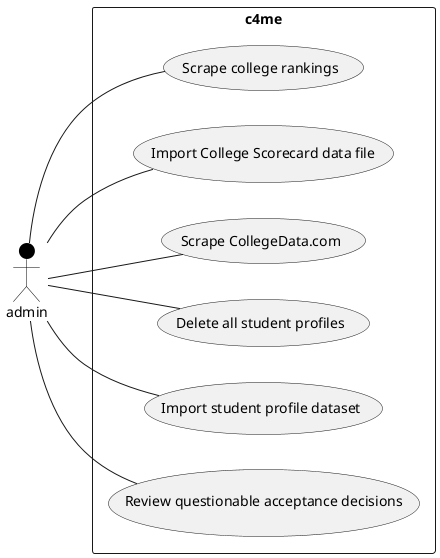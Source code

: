 @startuml

' Use cases for Admin
left to right direction

    
actor admin

skinparam ActorBackgroundColor black
skinparam ActorBorderColor black

rectangle c4me{
    ' Use cases for Admin
    (Scrape college rankings) as UCA1
    (Import College Scorecard data file) as UCA2
    (Scrape CollegeData.com) as UCA3
    (Delete all student profiles) as UCA4
    (Import student profile dataset) as UCA5
    (Review questionable acceptance decisions) as UCA6

    admin -- UCA1
    admin -- UCA2
    admin -- UCA3
    admin -- UCA4
    admin -- UCA5
    admin -- UCA6
}

@enduml